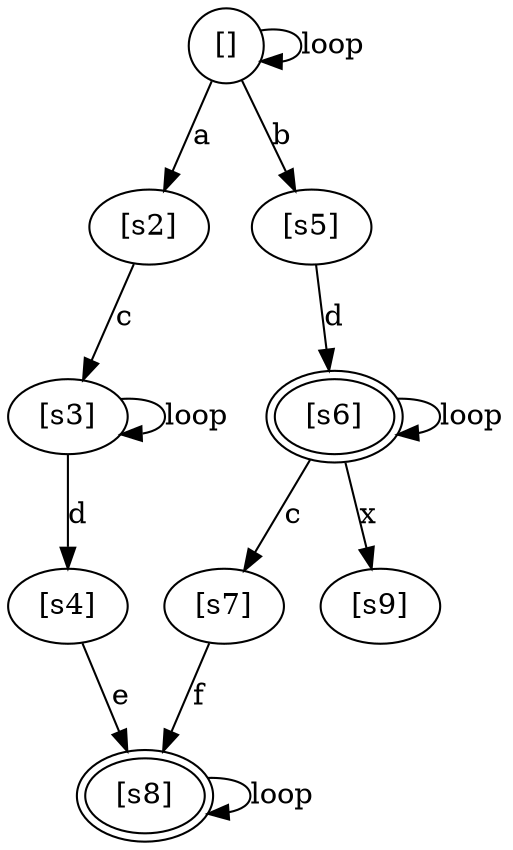 digraph G {
    node [width=0.5];
x73ee7de0 [label="[]"]
x73ee8880 [label="[s2]"]
x73eeadc0 [label="[s3]"]
x73ea6280 [label="[s4]"]
x73ea6780 [label="[s5]"]
x73ee74e0 [label="[s6]",peripheries=2]
x73ed1090 [label="[s7]"]
x73ea6aa0 [label="[s8]",peripheries=2]
x73ee56f0 [label="[s9]"]
x73ee7de0 -> x73ee8880 [label="a"]
x73ee8880 -> x73eeadc0 [label="c"]
x73eeadc0 -> x73ea6280 [label="d"]
x73ea6280 -> x73ea6aa0 [label="e"]
x73ee7de0 -> x73ea6780 [label="b"]
x73ea6780 -> x73ee74e0 [label="d"]
x73ee74e0 -> x73ed1090 [label="c"]
x73ed1090 -> x73ea6aa0 [label="f"]
x73ee74e0 -> x73ee56f0 [label="x"]
x73ee7de0 -> x73ee7de0 [label="loop"]
x73eeadc0 -> x73eeadc0 [label="loop"]
x73ee74e0 -> x73ee74e0 [label="loop"]
x73ea6aa0 -> x73ea6aa0 [label="loop"]
}
